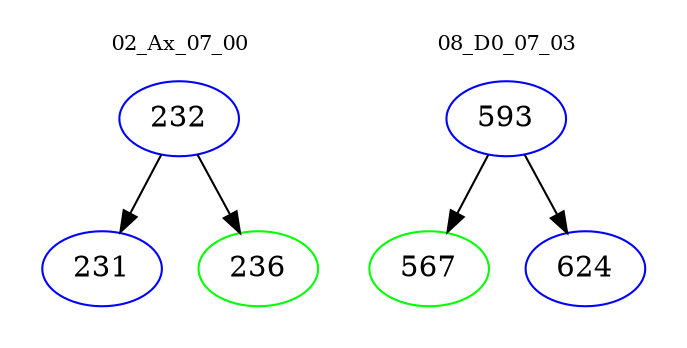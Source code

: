 digraph{
subgraph cluster_0 {
color = white
label = "02_Ax_07_00";
fontsize=10;
T0_232 [label="232", color="blue"]
T0_232 -> T0_231 [color="black"]
T0_231 [label="231", color="blue"]
T0_232 -> T0_236 [color="black"]
T0_236 [label="236", color="green"]
}
subgraph cluster_1 {
color = white
label = "08_D0_07_03";
fontsize=10;
T1_593 [label="593", color="blue"]
T1_593 -> T1_567 [color="black"]
T1_567 [label="567", color="green"]
T1_593 -> T1_624 [color="black"]
T1_624 [label="624", color="blue"]
}
}
